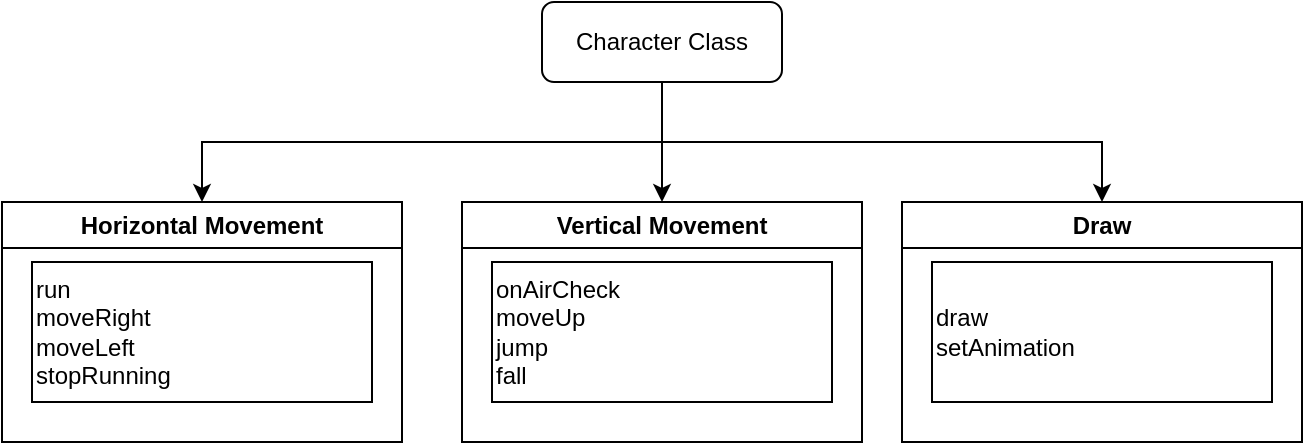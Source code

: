 <mxfile version="25.0.3">
  <diagram name="Page-1" id="rK4gAqbvqo0SBjuRVVSC">
    <mxGraphModel dx="875" dy="442" grid="1" gridSize="10" guides="1" tooltips="1" connect="1" arrows="1" fold="1" page="1" pageScale="1" pageWidth="850" pageHeight="1100" math="0" shadow="0">
      <root>
        <mxCell id="0" />
        <mxCell id="1" parent="0" />
        <mxCell id="VtoEGKIZ9GzKH0moWxmC-13" style="edgeStyle=orthogonalEdgeStyle;rounded=0;orthogonalLoop=1;jettySize=auto;html=1;entryX=0.5;entryY=0;entryDx=0;entryDy=0;" parent="1" source="VtoEGKIZ9GzKH0moWxmC-1" target="VtoEGKIZ9GzKH0moWxmC-4" edge="1">
          <mxGeometry relative="1" as="geometry">
            <Array as="points">
              <mxPoint x="400" y="180" />
              <mxPoint x="400" y="180" />
            </Array>
          </mxGeometry>
        </mxCell>
        <mxCell id="VtoEGKIZ9GzKH0moWxmC-1" value="Character Class" style="rounded=1;whiteSpace=wrap;html=1;" parent="1" vertex="1">
          <mxGeometry x="340" y="110" width="120" height="40" as="geometry" />
        </mxCell>
        <mxCell id="VtoEGKIZ9GzKH0moWxmC-3" value="Horizontal Movement" style="swimlane;whiteSpace=wrap;html=1;" parent="1" vertex="1">
          <mxGeometry x="70" y="210" width="200" height="120" as="geometry" />
        </mxCell>
        <mxCell id="VtoEGKIZ9GzKH0moWxmC-7" value="run&lt;div&gt;moveRight&lt;div&gt;moveLeft&lt;/div&gt;&lt;div&gt;stopRunning&lt;/div&gt;&lt;/div&gt;" style="rounded=0;whiteSpace=wrap;html=1;align=left;" parent="VtoEGKIZ9GzKH0moWxmC-3" vertex="1">
          <mxGeometry x="15" y="30" width="170" height="70" as="geometry" />
        </mxCell>
        <mxCell id="VtoEGKIZ9GzKH0moWxmC-4" value="Vertical Movement" style="swimlane;whiteSpace=wrap;html=1;" parent="1" vertex="1">
          <mxGeometry x="300" y="210" width="200" height="120" as="geometry" />
        </mxCell>
        <mxCell id="VtoEGKIZ9GzKH0moWxmC-8" value="onAirCheck&lt;div&gt;moveUp&lt;/div&gt;&lt;div&gt;jump&lt;/div&gt;&lt;div&gt;fall&lt;/div&gt;" style="rounded=0;whiteSpace=wrap;html=1;align=left;" parent="VtoEGKIZ9GzKH0moWxmC-4" vertex="1">
          <mxGeometry x="15" y="30" width="170" height="70" as="geometry" />
        </mxCell>
        <mxCell id="VtoEGKIZ9GzKH0moWxmC-9" value="Draw" style="swimlane;whiteSpace=wrap;html=1;" parent="1" vertex="1">
          <mxGeometry x="520" y="210" width="200" height="120" as="geometry" />
        </mxCell>
        <mxCell id="VtoEGKIZ9GzKH0moWxmC-10" value="draw&lt;div&gt;setAnimation&lt;/div&gt;" style="rounded=0;whiteSpace=wrap;html=1;align=left;" parent="VtoEGKIZ9GzKH0moWxmC-9" vertex="1">
          <mxGeometry x="15" y="30" width="170" height="70" as="geometry" />
        </mxCell>
        <mxCell id="VtoEGKIZ9GzKH0moWxmC-15" style="edgeStyle=orthogonalEdgeStyle;rounded=0;orthogonalLoop=1;jettySize=auto;html=1;entryX=0.5;entryY=0;entryDx=0;entryDy=0;exitX=0.5;exitY=1;exitDx=0;exitDy=0;" parent="1" source="VtoEGKIZ9GzKH0moWxmC-1" target="VtoEGKIZ9GzKH0moWxmC-9" edge="1">
          <mxGeometry relative="1" as="geometry">
            <mxPoint x="410" y="160" as="sourcePoint" />
            <mxPoint x="410" y="220" as="targetPoint" />
            <Array as="points">
              <mxPoint x="400" y="180" />
              <mxPoint x="620" y="180" />
            </Array>
          </mxGeometry>
        </mxCell>
        <mxCell id="VtoEGKIZ9GzKH0moWxmC-16" style="edgeStyle=orthogonalEdgeStyle;rounded=0;orthogonalLoop=1;jettySize=auto;html=1;entryX=0.5;entryY=0;entryDx=0;entryDy=0;exitX=0.5;exitY=1;exitDx=0;exitDy=0;" parent="1" source="VtoEGKIZ9GzKH0moWxmC-1" target="VtoEGKIZ9GzKH0moWxmC-3" edge="1">
          <mxGeometry relative="1" as="geometry">
            <mxPoint x="410" y="160" as="sourcePoint" />
            <mxPoint x="630" y="220" as="targetPoint" />
            <Array as="points">
              <mxPoint x="400" y="180" />
              <mxPoint x="170" y="180" />
            </Array>
          </mxGeometry>
        </mxCell>
      </root>
    </mxGraphModel>
  </diagram>
</mxfile>
